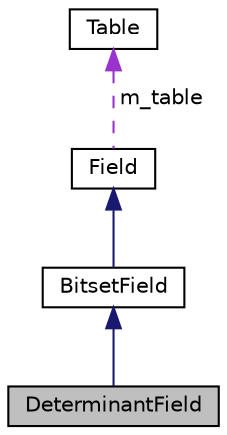digraph "DeterminantField"
{
  edge [fontname="Helvetica",fontsize="10",labelfontname="Helvetica",labelfontsize="10"];
  node [fontname="Helvetica",fontsize="10",shape=record];
  Node1 [label="DeterminantField",height=0.2,width=0.4,color="black", fillcolor="grey75", style="filled", fontcolor="black"];
  Node2 -> Node1 [dir="back",color="midnightblue",fontsize="10",style="solid"];
  Node2 [label="BitsetField",height=0.2,width=0.4,color="black", fillcolor="white", style="filled",URL="$classBitsetField.html"];
  Node3 -> Node2 [dir="back",color="midnightblue",fontsize="10",style="solid"];
  Node3 [label="Field",height=0.2,width=0.4,color="black", fillcolor="white", style="filled",URL="$classField.html"];
  Node4 -> Node3 [dir="back",color="darkorchid3",fontsize="10",style="dashed",label=" m_table" ];
  Node4 [label="Table",height=0.2,width=0.4,color="black", fillcolor="white", style="filled",URL="$classTable.html"];
}
